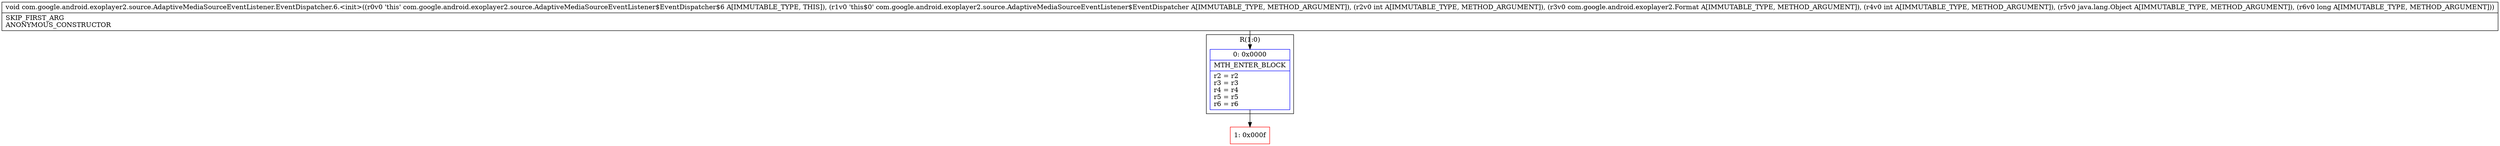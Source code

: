 digraph "CFG forcom.google.android.exoplayer2.source.AdaptiveMediaSourceEventListener.EventDispatcher.6.\<init\>(Lcom\/google\/android\/exoplayer2\/source\/AdaptiveMediaSourceEventListener$EventDispatcher;ILcom\/google\/android\/exoplayer2\/Format;ILjava\/lang\/Object;J)V" {
subgraph cluster_Region_587142890 {
label = "R(1:0)";
node [shape=record,color=blue];
Node_0 [shape=record,label="{0\:\ 0x0000|MTH_ENTER_BLOCK\l|r2 = r2\lr3 = r3\lr4 = r4\lr5 = r5\lr6 = r6\l}"];
}
Node_1 [shape=record,color=red,label="{1\:\ 0x000f}"];
MethodNode[shape=record,label="{void com.google.android.exoplayer2.source.AdaptiveMediaSourceEventListener.EventDispatcher.6.\<init\>((r0v0 'this' com.google.android.exoplayer2.source.AdaptiveMediaSourceEventListener$EventDispatcher$6 A[IMMUTABLE_TYPE, THIS]), (r1v0 'this$0' com.google.android.exoplayer2.source.AdaptiveMediaSourceEventListener$EventDispatcher A[IMMUTABLE_TYPE, METHOD_ARGUMENT]), (r2v0 int A[IMMUTABLE_TYPE, METHOD_ARGUMENT]), (r3v0 com.google.android.exoplayer2.Format A[IMMUTABLE_TYPE, METHOD_ARGUMENT]), (r4v0 int A[IMMUTABLE_TYPE, METHOD_ARGUMENT]), (r5v0 java.lang.Object A[IMMUTABLE_TYPE, METHOD_ARGUMENT]), (r6v0 long A[IMMUTABLE_TYPE, METHOD_ARGUMENT]))  | SKIP_FIRST_ARG\lANONYMOUS_CONSTRUCTOR\l}"];
MethodNode -> Node_0;
Node_0 -> Node_1;
}

